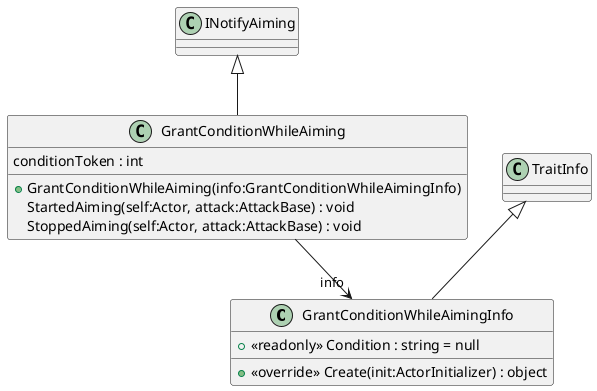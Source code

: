 @startuml
class GrantConditionWhileAimingInfo {
    + <<readonly>> Condition : string = null
    + <<override>> Create(init:ActorInitializer) : object
}
class GrantConditionWhileAiming {
    conditionToken : int
    + GrantConditionWhileAiming(info:GrantConditionWhileAimingInfo)
    StartedAiming(self:Actor, attack:AttackBase) : void
    StoppedAiming(self:Actor, attack:AttackBase) : void
}
TraitInfo <|-- GrantConditionWhileAimingInfo
INotifyAiming <|-- GrantConditionWhileAiming
GrantConditionWhileAiming --> "info" GrantConditionWhileAimingInfo
@enduml
